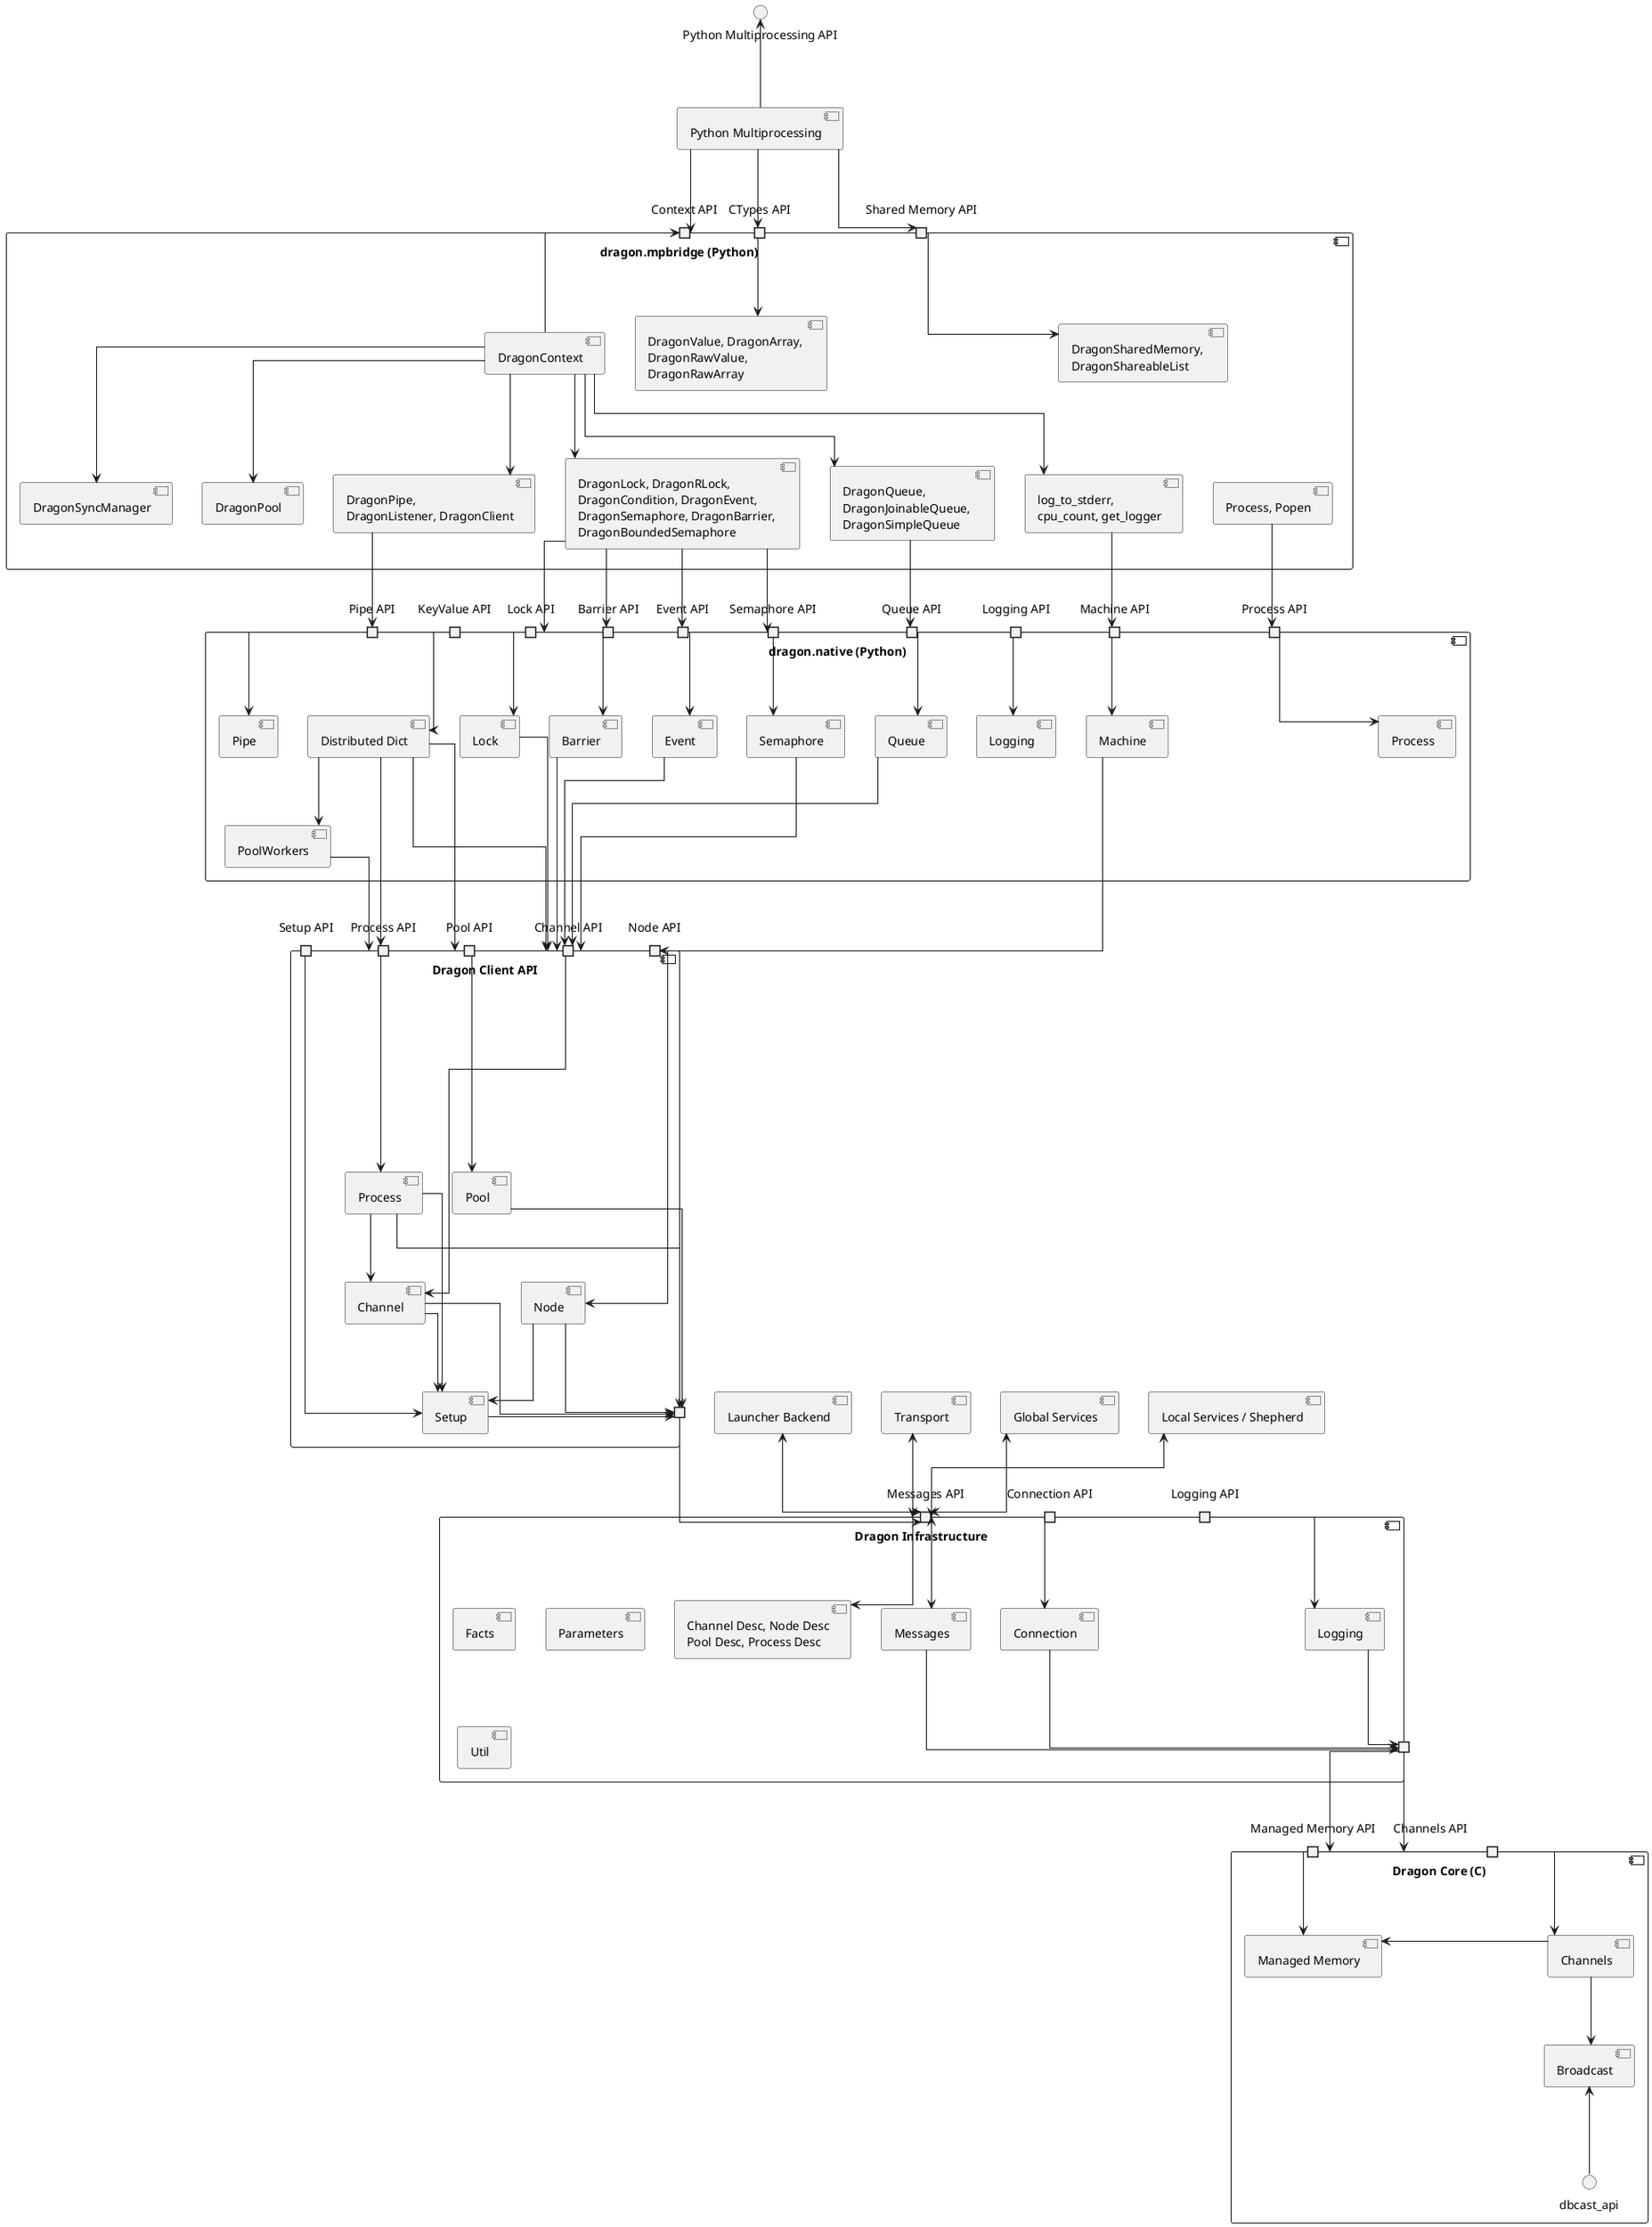 @startuml

' title "Dragon MPBridge Architecture"

skinparam componentStyle uml2
skinparam shadowing false
skinparam monochrome true

skinparam linetype ortho
' skinparam linetype polyline
' skinparam nodesep 30
skinparam ranksep 80

interface "Python Multiprocessing API" as mp_api
[Python Multiprocessing] as MP

MP -u-> mp_api

component "dragon.mpbridge (Python)" as mpbridge {

    portin "Context API" as ctx_api
    portin "CTypes API" as ctypes_api
    portin "Shared Memory API" as shm_api

    [DragonContext] as ctx
    [DragonValue, DragonArray, \nDragonRawValue,\nDragonRawArray] as AV
    [DragonSharedMemory, \nDragonShareableList] as SML

    together {
        [Process, Popen] as PROC
        [DragonLock, DragonRLock, \nDragonCondition, DragonEvent, \nDragonSemaphore, DragonBarrier, \nDragonBoundedSemaphore] as L
        [DragonPipe, \nDragonListener, DragonClient] as PLC
        [DragonQueue, \nDragonJoinableQueue, \nDragonSimpleQueue] as Q 
        [log_to_stderr,\ncpu_count, get_logger] as FUNC
    }

    [DragonPool] as PO
    [DragonSyncManager] as MAN

    AV <-u- ctypes_api
    SML <-u- shm_api

    ctx -d-> PLC
    ctx -d-> MAN
    ctx -d-> L
    ctx -d-> Q
    ctx -d-> PO
    ctx -d-> FUNC
    ctx -u-> ctx_api
}

component "dragon.native (Python)" as DN {


    portin "Semaphore API" as dsem_api
    portin "Lock API" as dlock_api
    portin "Barrier API" as dbar_api
    portin "Event API" as dev_api
    portin "Pipe API" as dpipe_api
    portin "KeyValue API" as ddict_api

    portin "Queue API" as dqueue_api
    portin "Logging API" as dlog_api
    portin "Machine API" as dmach_api

    portin "Process API" as dproc_api 

    [Process] as DPROC

    together {
        [Semaphore] as SEM
        [Lock] as LCK
        [Barrier] as DBAR
        [Event] as DEV
    }

    [Pipe] as DPIPE
    [Distributed Dict] as DDICT
    [PoolWorkers] as DPWORK
    
    together {
        [Queue] as DQ
        [Machine] as DMACH
        [Logging] as DLOG
    }


    DPROC <-u- dproc_api
    SEM <-u- dsem_api
    LCK <-u- dlock_api
    DBAR <-u- dbar_api
    DEV <-u- dev_api
    DQ <-u- dqueue_api
    DPIPE <-u- dpipe_api
    DMACH <-u- dmach_api
    DLOG <-u- dlog_api
    DDICT <-u- ddict_api
    DDICT --> DPWORK

}

L -d-> dsem_api
L -d-> dlock_api
L -d-> dbar_api
L -d-> dev_api
Q -d-> dqueue_api
PLC -d-> dpipe_api
FUNC -d-> dmach_api
PROC -d-> dproc_api

component "Dragon Client API" as DG {
    
    portin "Channel API" as dgchan_api
    portin "Process API" as dgproc_api
    portin "Setup API" as dgsetup_api
    portin "Pool API" as dgpool_api
    portin "Node API" as dgmachine_api
    portout "      " as po_client
    
    [Channel] as DGCHAN
    [Process] as DGPROC
    [Pool] as DGPOOL
    [Setup] as DGSETUP
    [Node] as DGNODE

    DGNODE <-u- dgmachine_api
    DGCHAN <-u- dgchan_api
    DGPROC <-u- dgproc_api
    DGPOOL <-u- dgpool_api
    DGSETUP <-- dgsetup_api

    DGCHAN --> DGSETUP
    DGNODE --> DGSETUP
    DGPROC --> DGSETUP
    DGPROC --> DGCHAN

    DGCHAN -d-> po_client
    DGNODE -d-> po_client
    DGPOOL -d-> po_client
    DGPROC -d-> po_client
    DGSETUP -d-> po_client
}

SEM -d-> dgchan_api
LCK -d-> dgchan_api
DEV -d-> dgchan_api
DQ -d-> dgchan_api
DBAR -d-> dgchan_api
DMACH -d-> dgmachine_api
DPWORK -d-> dgproc_api
DDICT -d-> dgchan_api
DDICT -d-> dgproc_api
DDICT -d-> dgpool_api
' DPROC -d-> dgproc_api

component "Dragon Infrastructure" as DINFRA {

    portin "Messages API" as msg_api
    portin "Connection API" as conn_api
    portin "Logging API" as logg_api

    portout " "  as inf_out
    
    [Connection] as DCONN
    [Messages] as IMSG
    [Facts] as IFACTS
    [Parameters] as IPARAM
    [Util] as IUTIL
    [Channel Desc, Node Desc\nPool Desc, Process Desc] as IDESC
    [Logging] as ILOG

    IMSG <-u-> msg_api
    ' IFACTS <-u- msg_api
    ' IPARAM <-u- msg_api
    DCONN <-u- conn_api
    ' IUTIL <-u- msg_api
    IDESC <-u- msg_api
    ILOG <-u- logg_api

    DCONN -d-> inf_out
    IMSG -d-> inf_out
    ILOG -d-> inf_out

}

po_client -d-> msg_api

component "Dragon Core (C)" as DCORE {

    portin "Managed Memory API" as dmm_api
    portin "Channels API                                        " as dchan_api
    ' portin "                                    BCast API" as dbcast_api

    [Channels] as DCHAN
    [Managed Memory] as DMEM
    [Broadcast] as DBROAD

    DCHAN <-d- dchan_api
    DMEM <-d- dmm_api
    DBROAD <-d- dbcast_api
    DCHAN -l-> DMEM
    DCHAN -d-> DBROAD

}

inf_out -d-> dchan_api
inf_out -d-> dmm_api
' inf_out -d-> dbcast_api

[Global Services] as GS
[Local Services / Shepherd] as LS
[Launcher Backend] as LAB
[Transport] as TA


MP --> ctx_api
MP --> ctypes_api
MP --> shm_api

GS <-d-> msg_api
LS <-d-> msg_api
LAB <-d-> msg_api
TA <-d-> msg_api

'in case we want to hide components
hide $hidden
@enduml